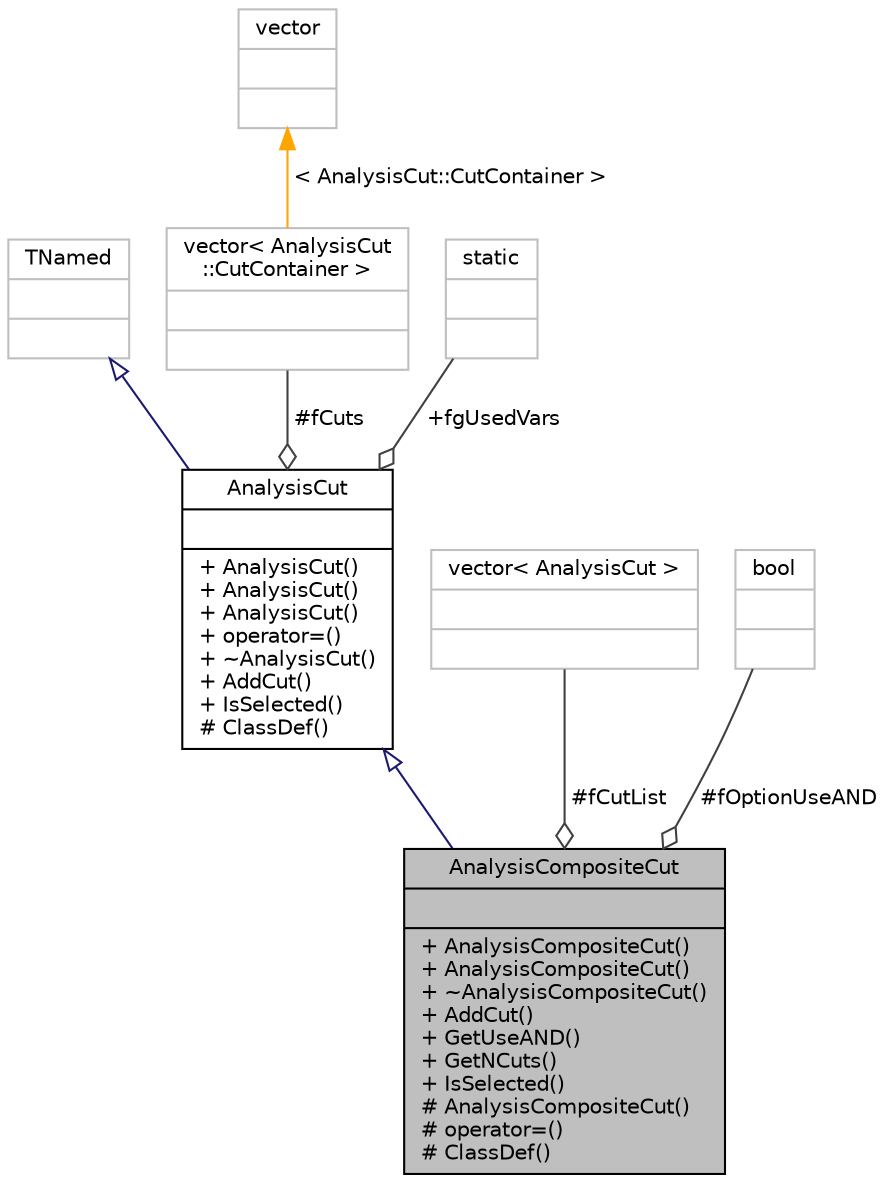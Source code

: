 digraph "AnalysisCompositeCut"
{
 // INTERACTIVE_SVG=YES
  bgcolor="transparent";
  edge [fontname="Helvetica",fontsize="10",labelfontname="Helvetica",labelfontsize="10"];
  node [fontname="Helvetica",fontsize="10",shape=record];
  Node3 [label="{AnalysisCompositeCut\n||+ AnalysisCompositeCut()\l+ AnalysisCompositeCut()\l+ ~AnalysisCompositeCut()\l+ AddCut()\l+ GetUseAND()\l+ GetNCuts()\l+ IsSelected()\l# AnalysisCompositeCut()\l# operator=()\l# ClassDef()\l}",height=0.2,width=0.4,color="black", fillcolor="grey75", style="filled", fontcolor="black"];
  Node4 -> Node3 [dir="back",color="midnightblue",fontsize="10",style="solid",arrowtail="onormal",fontname="Helvetica"];
  Node4 [label="{AnalysisCut\n||+ AnalysisCut()\l+ AnalysisCut()\l+ AnalysisCut()\l+ operator=()\l+ ~AnalysisCut()\l+ AddCut()\l+ IsSelected()\l# ClassDef()\l}",height=0.2,width=0.4,color="black",URL="$de/df4/classAnalysisCut.html"];
  Node5 -> Node4 [dir="back",color="midnightblue",fontsize="10",style="solid",arrowtail="onormal",fontname="Helvetica"];
  Node5 [label="{TNamed\n||}",height=0.2,width=0.4,color="grey75"];
  Node6 -> Node4 [color="grey25",fontsize="10",style="solid",label=" #fCuts" ,arrowhead="odiamond",fontname="Helvetica"];
  Node6 [label="{vector\< AnalysisCut\l::CutContainer \>\n||}",height=0.2,width=0.4,color="grey75"];
  Node7 -> Node6 [dir="back",color="orange",fontsize="10",style="solid",label=" \< AnalysisCut::CutContainer \>" ,fontname="Helvetica"];
  Node7 [label="{vector\n||}",height=0.2,width=0.4,color="grey75"];
  Node8 -> Node4 [color="grey25",fontsize="10",style="solid",label=" +fgUsedVars" ,arrowhead="odiamond",fontname="Helvetica"];
  Node8 [label="{static\n||}",height=0.2,width=0.4,color="grey75"];
  Node9 -> Node3 [color="grey25",fontsize="10",style="solid",label=" #fCutList" ,arrowhead="odiamond",fontname="Helvetica"];
  Node9 [label="{vector\< AnalysisCut \>\n||}",height=0.2,width=0.4,color="grey75"];
  Node10 -> Node3 [color="grey25",fontsize="10",style="solid",label=" #fOptionUseAND" ,arrowhead="odiamond",fontname="Helvetica"];
  Node10 [label="{bool\n||}",height=0.2,width=0.4,color="grey75"];
}
